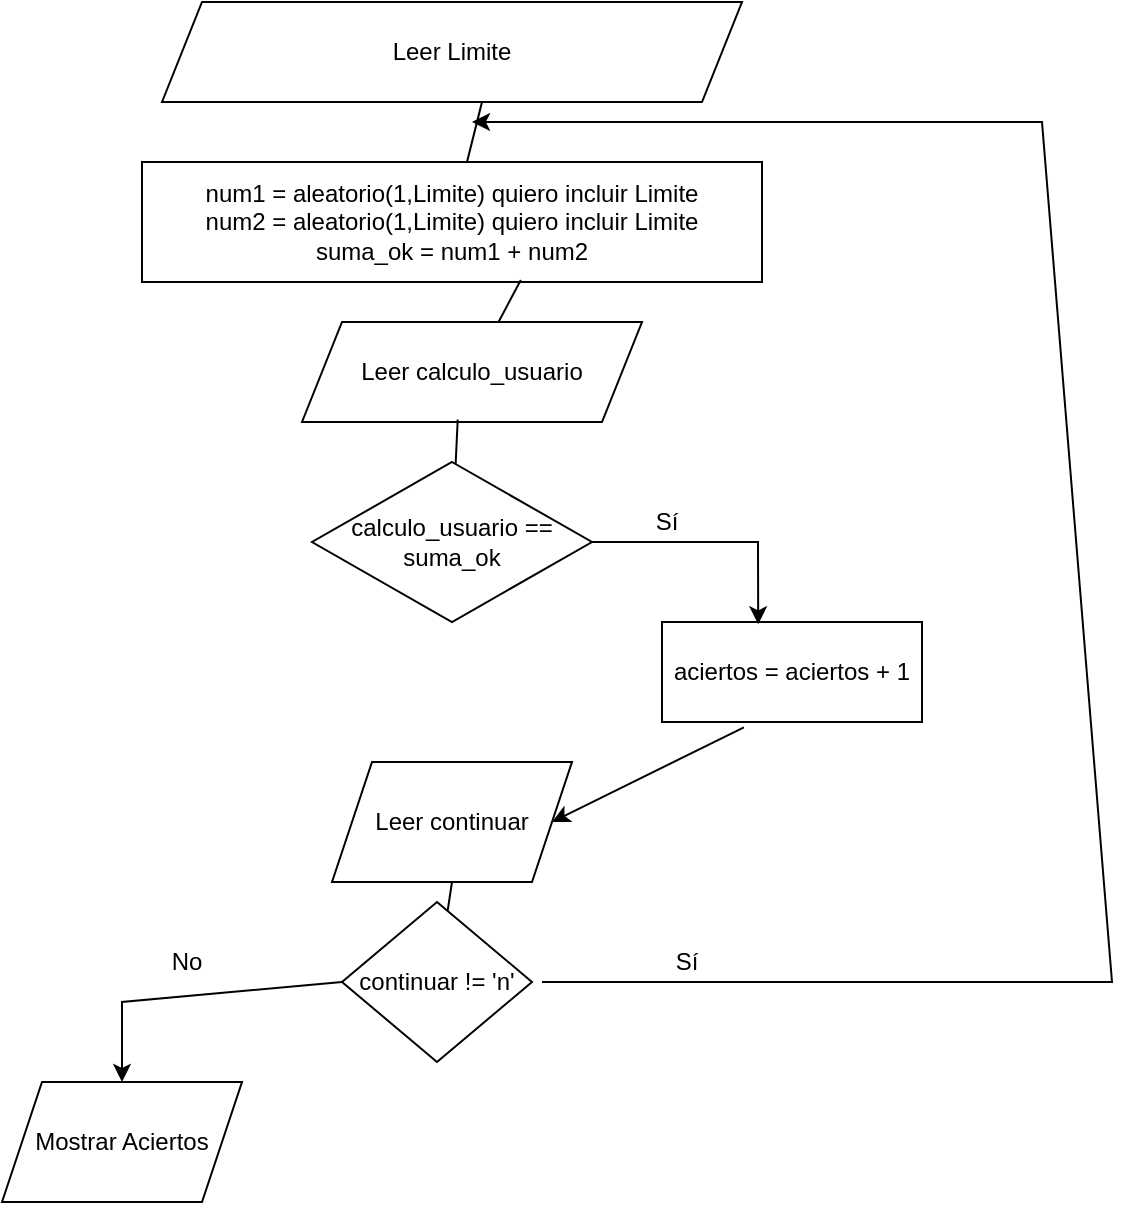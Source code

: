 <mxfile version="24.7.17">
  <diagram name="Página-1" id="W4VLH-XT-gX-NeUZsmNU">
    <mxGraphModel dx="839" dy="462" grid="1" gridSize="10" guides="1" tooltips="1" connect="1" arrows="1" fold="1" page="1" pageScale="1" pageWidth="827" pageHeight="1169" math="0" shadow="0">
      <root>
        <mxCell id="0" />
        <mxCell id="1" parent="0" />
        <mxCell id="zty_Or9rcsFE8TFB_bo--1" value="Leer Limite" style="shape=parallelogram;perimeter=parallelogramPerimeter;whiteSpace=wrap;html=1;fixedSize=1;" vertex="1" parent="1">
          <mxGeometry x="270" y="80" width="290" height="50" as="geometry" />
        </mxCell>
        <mxCell id="zty_Or9rcsFE8TFB_bo--2" value="num1 = aleatorio(1,Limite) quiero incluir Limite&lt;div&gt;num2 = aleatorio(1,Limite) quiero incluir Limite&lt;br&gt;&lt;/div&gt;&lt;div&gt;suma_ok = num1 + num2&lt;/div&gt;" style="rounded=0;whiteSpace=wrap;html=1;" vertex="1" parent="1">
          <mxGeometry x="260" y="160" width="310" height="60" as="geometry" />
        </mxCell>
        <mxCell id="zty_Or9rcsFE8TFB_bo--3" value="Leer calculo_usuario" style="shape=parallelogram;perimeter=parallelogramPerimeter;whiteSpace=wrap;html=1;fixedSize=1;" vertex="1" parent="1">
          <mxGeometry x="340" y="240" width="170" height="50" as="geometry" />
        </mxCell>
        <mxCell id="zty_Or9rcsFE8TFB_bo--4" value="calculo_usuario == suma_ok" style="rhombus;whiteSpace=wrap;html=1;" vertex="1" parent="1">
          <mxGeometry x="345" y="310" width="140" height="80" as="geometry" />
        </mxCell>
        <mxCell id="zty_Or9rcsFE8TFB_bo--5" value="" style="endArrow=none;html=1;rounded=0;" edge="1" parent="1" source="zty_Or9rcsFE8TFB_bo--2">
          <mxGeometry width="50" height="50" relative="1" as="geometry">
            <mxPoint x="380" y="180" as="sourcePoint" />
            <mxPoint x="430" y="130" as="targetPoint" />
          </mxGeometry>
        </mxCell>
        <mxCell id="zty_Or9rcsFE8TFB_bo--6" value="" style="endArrow=none;html=1;rounded=0;entryX=0.611;entryY=0.984;entryDx=0;entryDy=0;entryPerimeter=0;" edge="1" parent="1" source="zty_Or9rcsFE8TFB_bo--3" target="zty_Or9rcsFE8TFB_bo--2">
          <mxGeometry width="50" height="50" relative="1" as="geometry">
            <mxPoint x="433" y="170" as="sourcePoint" />
            <mxPoint x="440" y="140" as="targetPoint" />
          </mxGeometry>
        </mxCell>
        <mxCell id="zty_Or9rcsFE8TFB_bo--7" value="" style="endArrow=none;html=1;rounded=0;entryX=0.458;entryY=0.975;entryDx=0;entryDy=0;entryPerimeter=0;" edge="1" parent="1" source="zty_Or9rcsFE8TFB_bo--4" target="zty_Or9rcsFE8TFB_bo--3">
          <mxGeometry width="50" height="50" relative="1" as="geometry">
            <mxPoint x="280" y="360" as="sourcePoint" />
            <mxPoint x="330" y="310" as="targetPoint" />
          </mxGeometry>
        </mxCell>
        <mxCell id="zty_Or9rcsFE8TFB_bo--8" value="aciertos = aciertos + 1" style="rounded=0;whiteSpace=wrap;html=1;" vertex="1" parent="1">
          <mxGeometry x="520" y="390" width="130" height="50" as="geometry" />
        </mxCell>
        <mxCell id="zty_Or9rcsFE8TFB_bo--9" value="" style="endArrow=classic;html=1;rounded=0;entryX=0.37;entryY=0.023;entryDx=0;entryDy=0;entryPerimeter=0;exitX=1;exitY=0.5;exitDx=0;exitDy=0;" edge="1" parent="1" source="zty_Or9rcsFE8TFB_bo--4" target="zty_Or9rcsFE8TFB_bo--8">
          <mxGeometry width="50" height="50" relative="1" as="geometry">
            <mxPoint x="490" y="350" as="sourcePoint" />
            <mxPoint x="550" y="280" as="targetPoint" />
            <Array as="points">
              <mxPoint x="568" y="350" />
            </Array>
          </mxGeometry>
        </mxCell>
        <mxCell id="zty_Or9rcsFE8TFB_bo--10" value="Sí" style="text;html=1;align=center;verticalAlign=middle;whiteSpace=wrap;rounded=0;" vertex="1" parent="1">
          <mxGeometry x="500" y="330" width="45" height="20" as="geometry" />
        </mxCell>
        <mxCell id="zty_Or9rcsFE8TFB_bo--11" value="Leer continuar" style="shape=parallelogram;perimeter=parallelogramPerimeter;whiteSpace=wrap;html=1;fixedSize=1;" vertex="1" parent="1">
          <mxGeometry x="355" y="460" width="120" height="60" as="geometry" />
        </mxCell>
        <mxCell id="zty_Or9rcsFE8TFB_bo--12" value="" style="endArrow=classic;html=1;rounded=0;exitX=0.315;exitY=1.053;exitDx=0;exitDy=0;exitPerimeter=0;entryX=1;entryY=0.5;entryDx=0;entryDy=0;" edge="1" parent="1" source="zty_Or9rcsFE8TFB_bo--8" target="zty_Or9rcsFE8TFB_bo--11">
          <mxGeometry width="50" height="50" relative="1" as="geometry">
            <mxPoint x="470" y="450" as="sourcePoint" />
            <mxPoint x="520" y="400" as="targetPoint" />
          </mxGeometry>
        </mxCell>
        <mxCell id="zty_Or9rcsFE8TFB_bo--13" value="continuar != &#39;n&#39;" style="rhombus;whiteSpace=wrap;html=1;" vertex="1" parent="1">
          <mxGeometry x="360" y="530" width="95" height="80" as="geometry" />
        </mxCell>
        <mxCell id="zty_Or9rcsFE8TFB_bo--14" value="" style="endArrow=classic;html=1;rounded=0;" edge="1" parent="1">
          <mxGeometry width="50" height="50" relative="1" as="geometry">
            <mxPoint x="460" y="570" as="sourcePoint" />
            <mxPoint x="425" y="140" as="targetPoint" />
            <Array as="points">
              <mxPoint x="745" y="570" />
              <mxPoint x="710" y="140" />
            </Array>
          </mxGeometry>
        </mxCell>
        <mxCell id="zty_Or9rcsFE8TFB_bo--15" value="Sí" style="text;html=1;align=center;verticalAlign=middle;whiteSpace=wrap;rounded=0;" vertex="1" parent="1">
          <mxGeometry x="510" y="550" width="45" height="20" as="geometry" />
        </mxCell>
        <mxCell id="zty_Or9rcsFE8TFB_bo--16" value="Mostrar Aciertos" style="shape=parallelogram;perimeter=parallelogramPerimeter;whiteSpace=wrap;html=1;fixedSize=1;" vertex="1" parent="1">
          <mxGeometry x="190" y="620" width="120" height="60" as="geometry" />
        </mxCell>
        <mxCell id="zty_Or9rcsFE8TFB_bo--17" value="" style="endArrow=classic;html=1;rounded=0;exitX=0;exitY=0.5;exitDx=0;exitDy=0;entryX=0.5;entryY=0;entryDx=0;entryDy=0;" edge="1" parent="1" source="zty_Or9rcsFE8TFB_bo--13" target="zty_Or9rcsFE8TFB_bo--16">
          <mxGeometry width="50" height="50" relative="1" as="geometry">
            <mxPoint x="250" y="550" as="sourcePoint" />
            <mxPoint x="300" y="500" as="targetPoint" />
            <Array as="points">
              <mxPoint x="250" y="580" />
            </Array>
          </mxGeometry>
        </mxCell>
        <mxCell id="zty_Or9rcsFE8TFB_bo--18" value="No" style="text;html=1;align=center;verticalAlign=middle;whiteSpace=wrap;rounded=0;" vertex="1" parent="1">
          <mxGeometry x="260" y="550" width="45" height="20" as="geometry" />
        </mxCell>
        <mxCell id="zty_Or9rcsFE8TFB_bo--19" value="" style="endArrow=none;html=1;rounded=0;entryX=0.5;entryY=1;entryDx=0;entryDy=0;" edge="1" parent="1" source="zty_Or9rcsFE8TFB_bo--13" target="zty_Or9rcsFE8TFB_bo--11">
          <mxGeometry width="50" height="50" relative="1" as="geometry">
            <mxPoint x="270" y="510" as="sourcePoint" />
            <mxPoint x="320" y="460" as="targetPoint" />
          </mxGeometry>
        </mxCell>
      </root>
    </mxGraphModel>
  </diagram>
</mxfile>
